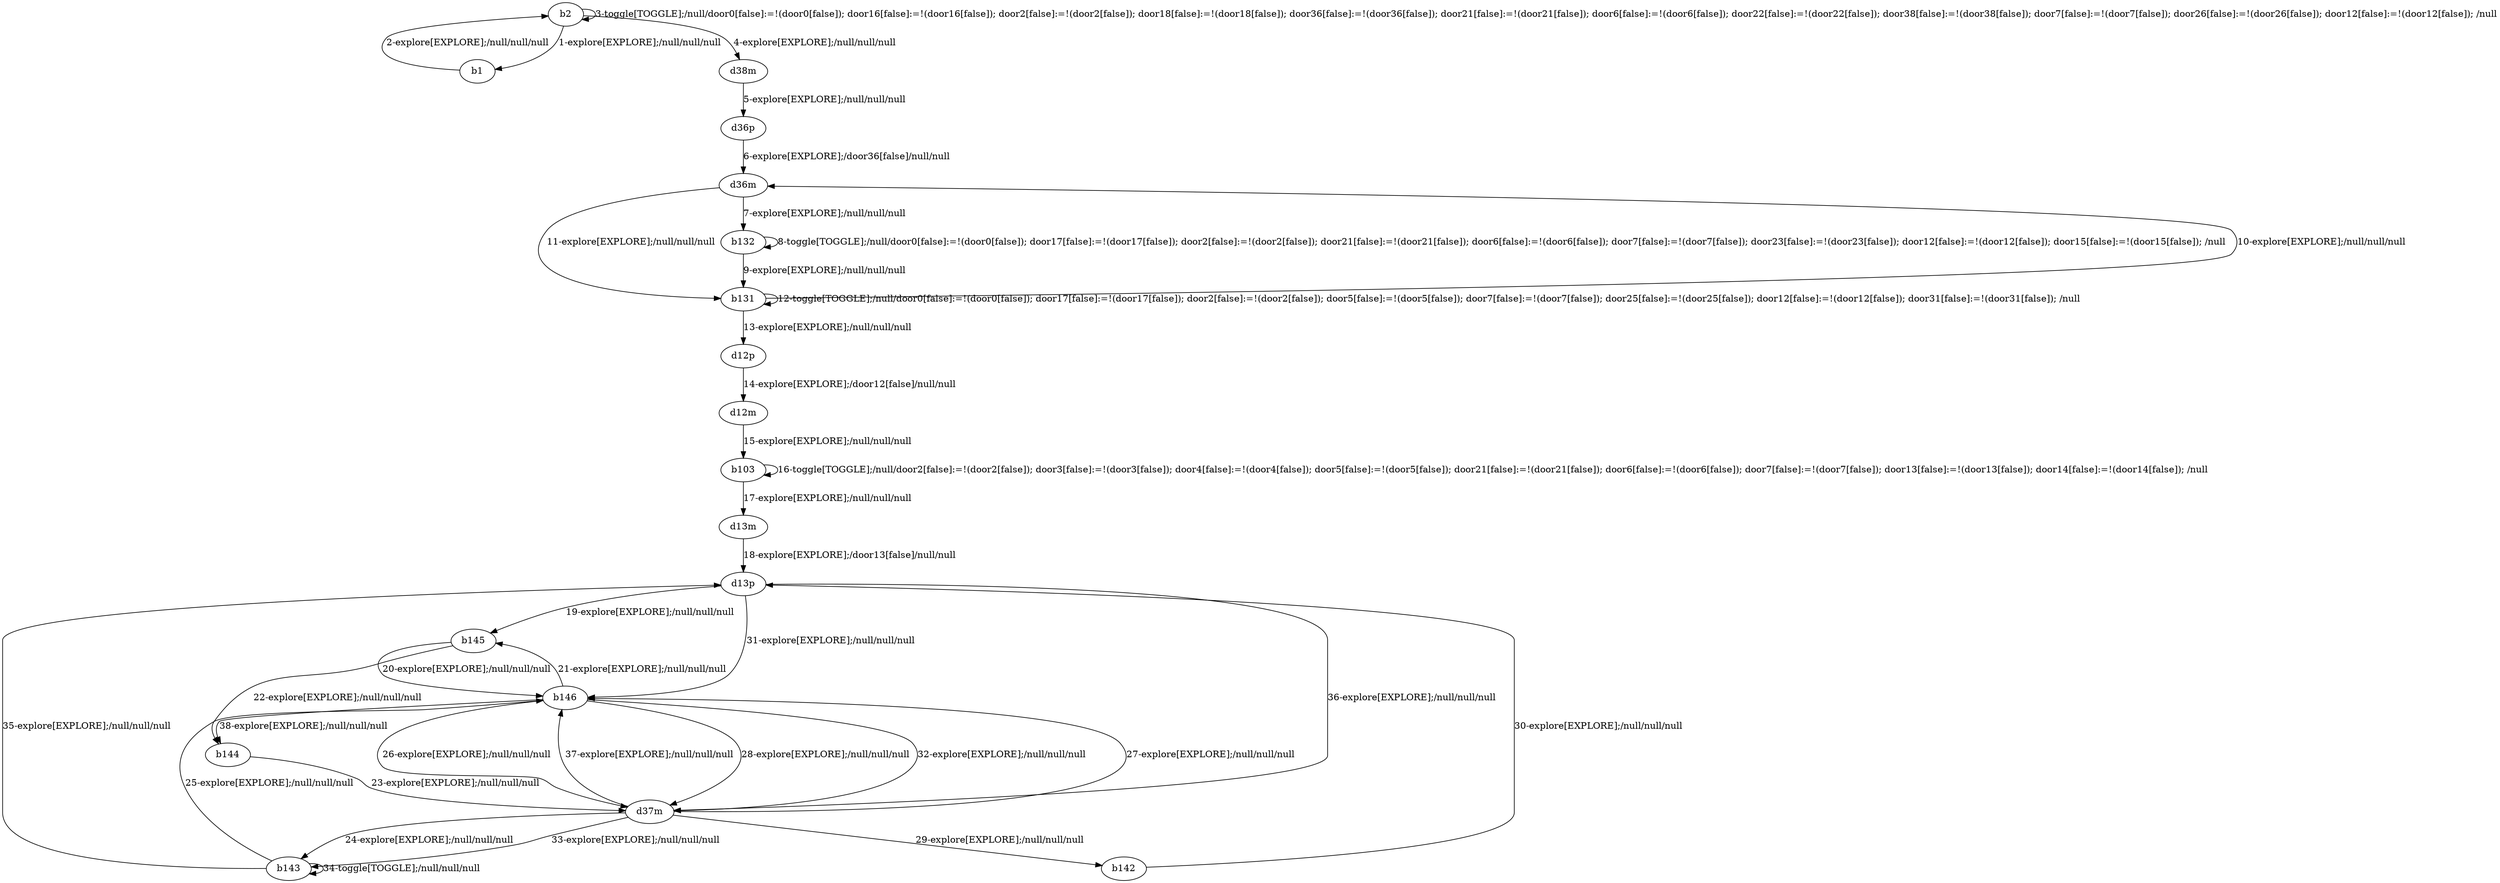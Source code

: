 # Total number of goals covered by this test: 4
# d37m --> b142
# b146 --> b145
# b145 --> b146
# b145 --> b144

digraph g {
"b2" -> "b1" [label = "1-explore[EXPLORE];/null/null/null"];
"b1" -> "b2" [label = "2-explore[EXPLORE];/null/null/null"];
"b2" -> "b2" [label = "3-toggle[TOGGLE];/null/door0[false]:=!(door0[false]); door16[false]:=!(door16[false]); door2[false]:=!(door2[false]); door18[false]:=!(door18[false]); door36[false]:=!(door36[false]); door21[false]:=!(door21[false]); door6[false]:=!(door6[false]); door22[false]:=!(door22[false]); door38[false]:=!(door38[false]); door7[false]:=!(door7[false]); door26[false]:=!(door26[false]); door12[false]:=!(door12[false]); /null"];
"b2" -> "d38m" [label = "4-explore[EXPLORE];/null/null/null"];
"d38m" -> "d36p" [label = "5-explore[EXPLORE];/null/null/null"];
"d36p" -> "d36m" [label = "6-explore[EXPLORE];/door36[false]/null/null"];
"d36m" -> "b132" [label = "7-explore[EXPLORE];/null/null/null"];
"b132" -> "b132" [label = "8-toggle[TOGGLE];/null/door0[false]:=!(door0[false]); door17[false]:=!(door17[false]); door2[false]:=!(door2[false]); door21[false]:=!(door21[false]); door6[false]:=!(door6[false]); door7[false]:=!(door7[false]); door23[false]:=!(door23[false]); door12[false]:=!(door12[false]); door15[false]:=!(door15[false]); /null"];
"b132" -> "b131" [label = "9-explore[EXPLORE];/null/null/null"];
"b131" -> "d36m" [label = "10-explore[EXPLORE];/null/null/null"];
"d36m" -> "b131" [label = "11-explore[EXPLORE];/null/null/null"];
"b131" -> "b131" [label = "12-toggle[TOGGLE];/null/door0[false]:=!(door0[false]); door17[false]:=!(door17[false]); door2[false]:=!(door2[false]); door5[false]:=!(door5[false]); door7[false]:=!(door7[false]); door25[false]:=!(door25[false]); door12[false]:=!(door12[false]); door31[false]:=!(door31[false]); /null"];
"b131" -> "d12p" [label = "13-explore[EXPLORE];/null/null/null"];
"d12p" -> "d12m" [label = "14-explore[EXPLORE];/door12[false]/null/null"];
"d12m" -> "b103" [label = "15-explore[EXPLORE];/null/null/null"];
"b103" -> "b103" [label = "16-toggle[TOGGLE];/null/door2[false]:=!(door2[false]); door3[false]:=!(door3[false]); door4[false]:=!(door4[false]); door5[false]:=!(door5[false]); door21[false]:=!(door21[false]); door6[false]:=!(door6[false]); door7[false]:=!(door7[false]); door13[false]:=!(door13[false]); door14[false]:=!(door14[false]); /null"];
"b103" -> "d13m" [label = "17-explore[EXPLORE];/null/null/null"];
"d13m" -> "d13p" [label = "18-explore[EXPLORE];/door13[false]/null/null"];
"d13p" -> "b145" [label = "19-explore[EXPLORE];/null/null/null"];
"b145" -> "b146" [label = "20-explore[EXPLORE];/null/null/null"];
"b146" -> "b145" [label = "21-explore[EXPLORE];/null/null/null"];
"b145" -> "b144" [label = "22-explore[EXPLORE];/null/null/null"];
"b144" -> "d37m" [label = "23-explore[EXPLORE];/null/null/null"];
"d37m" -> "b143" [label = "24-explore[EXPLORE];/null/null/null"];
"b143" -> "b146" [label = "25-explore[EXPLORE];/null/null/null"];
"b146" -> "d37m" [label = "26-explore[EXPLORE];/null/null/null"];
"d37m" -> "b146" [label = "27-explore[EXPLORE];/null/null/null"];
"b146" -> "d37m" [label = "28-explore[EXPLORE];/null/null/null"];
"d37m" -> "b142" [label = "29-explore[EXPLORE];/null/null/null"];
"b142" -> "d13p" [label = "30-explore[EXPLORE];/null/null/null"];
"d13p" -> "b146" [label = "31-explore[EXPLORE];/null/null/null"];
"b146" -> "d37m" [label = "32-explore[EXPLORE];/null/null/null"];
"d37m" -> "b143" [label = "33-explore[EXPLORE];/null/null/null"];
"b143" -> "b143" [label = "34-toggle[TOGGLE];/null/null/null"];
"b143" -> "d13p" [label = "35-explore[EXPLORE];/null/null/null"];
"d13p" -> "d37m" [label = "36-explore[EXPLORE];/null/null/null"];
"d37m" -> "b146" [label = "37-explore[EXPLORE];/null/null/null"];
"b146" -> "b144" [label = "38-explore[EXPLORE];/null/null/null"];
}